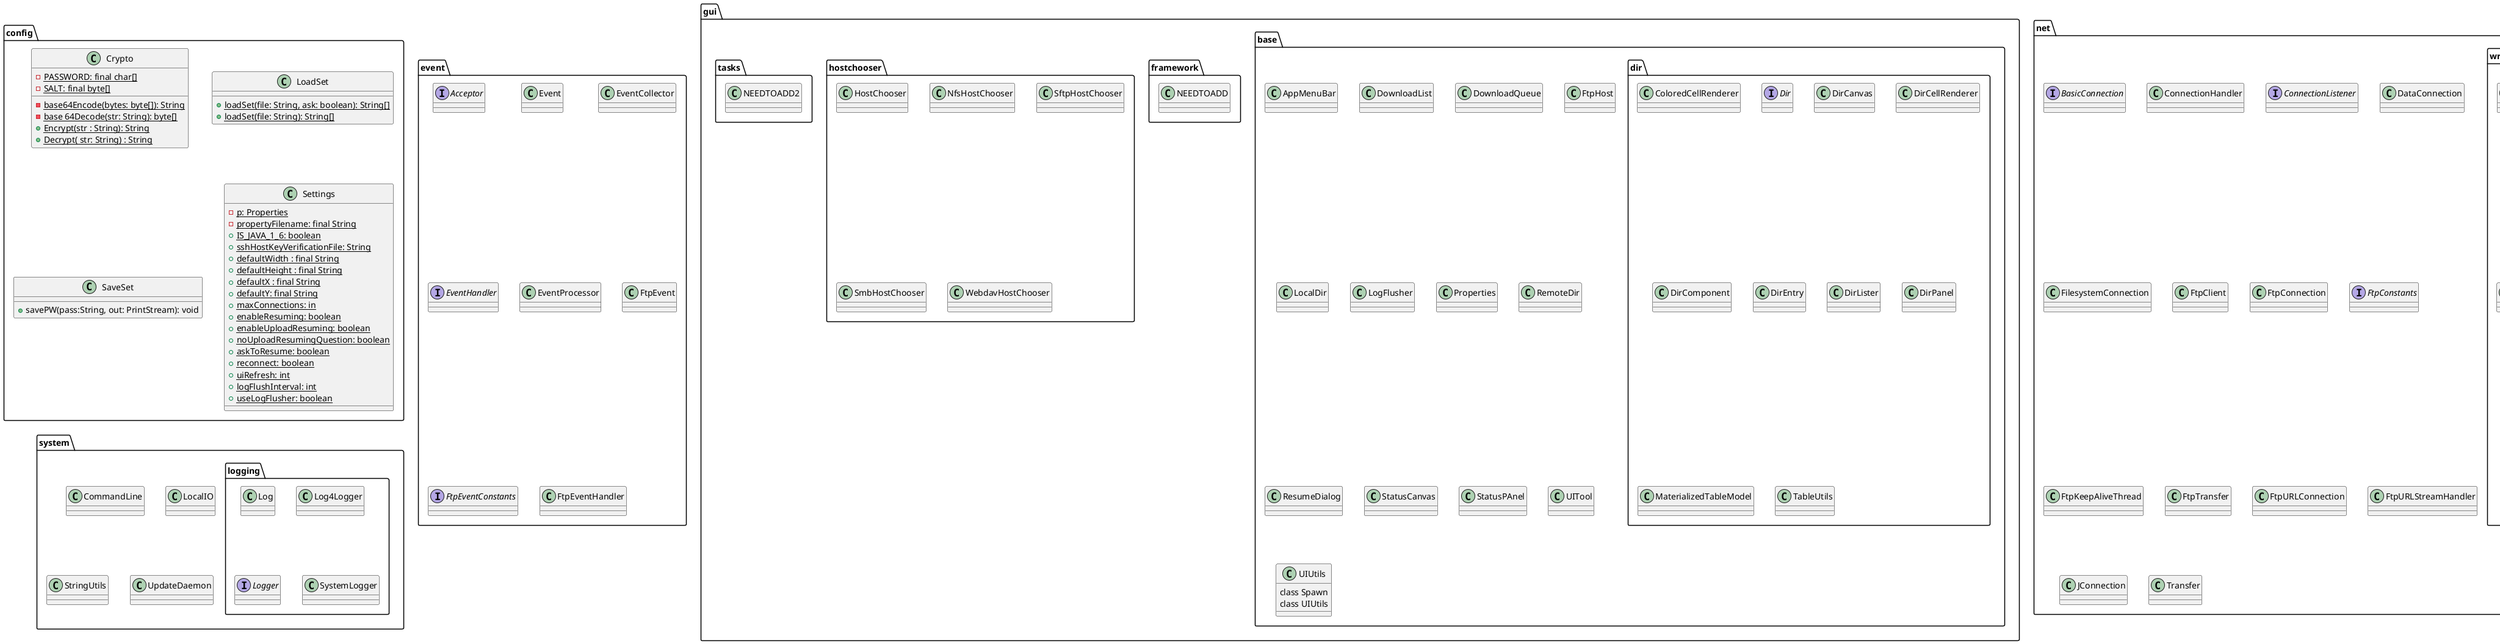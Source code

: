 @startuml
'https://plantuml.com/class-diagram

package config {
    class Crypto{
        - {static}PASSWORD: final char[]
        - {static} SALT: final byte[]
        - {static} base64Encode(bytes: byte[]): String
        - {static} base 64Decode(str: String): byte[]
        + {static} Encrypt(str : String): String
        + {static} Decrypt( str: String) : String
    }
    class LoadSet{
        + {static} loadSet(file: String, ask: boolean): String[]
        + {static} loadSet(file: String): String[]
    }

    class SaveSet{
        + savePW(pass:String, out: PrintStream): void

    }
    class Settings{
        - {static} p: Properties
        - {static} propertyFilename: final String
        + {static} IS_JAVA_1_6: boolean
        + {static} sshHostKeyVerificationFile: String
        + {static} defaultWidth : final String
        + {static} defaultHeight : final String
        + {static} defaultX : final String
        + {static} defaultY: final String
        + {static} maxConnections: in
        + {static} enableResuming: boolean
        + {static} enableUploadResuming: boolean
        + {static} noUploadResumingQuestion: boolean
        + {static} askToResume: boolean
        + {static} reconnect: boolean
        + {static} uiRefresh: int
        + {static} logFlushInterval: int
        + {static} useLogFlusher: boolean

    }
}
package event {
    interface Acceptor
    class Event
    class EventCollector
    interface EventHandler
    class EventProcessor
    class FtpEvent
    interface FtpEventConstants
    class FtpEventHandler
}
package gui{
    package base{
        package dir{
            class ColoredCellRenderer
            interface Dir
            class DirCanvas
            class DirCellRenderer
            class DirComponent
            class DirEntry
            class DirLister
            class DirPanel
            class MaterializedTableModel
            class TableUtils
        }
        class AppMenuBar
        class DownloadList
        class DownloadQueue
        class FtpHost
        class LocalDir
        class LogFlusher
        class Properties
        class RemoteDir
        class ResumeDialog
        class StatusCanvas
        class StatusPAnel
        class UITool
        class UIUtils{
        class Spawn
        class UIUtils
        }
    }
    package framework{
        class NEEDTOADD
    }
    package hostchooser{
        class HostChooser
        class NfsHostChooser
        class SftpHostChooser
        class SmbHostChooser
        class WebdavHostChooser
    }
    package tasks{
        class NEEDTOADD2
    }
}
package net{
    package servers{
        class FtpServer
        class FtpServerSocket
    }
    package wrappers{
        class HttpTransfer
        class NfsConnection
        class Sftp2Connection{
            class MyUserInfo
            class Sftp2Connection
        }
        class Sftp2Transfer
        class Sftp2URLConnection
        class SmbConnection
        class SmbTest
        class SmbTransfer
        class StartConnection
        class WebdavConnection
    }
    interface BasicConnection
    class ConnectionHandler
    interface ConnectionListener
    class DataConnection
    class FilesystemConnection
    class FtpClient
    class FtpConnection
    interface FtpConstants
    class FtpKeepAliveThread
    class FtpTransfer
    class FtpURLConnection
    class FtpURLStreamHandler
    class JConnection
    class Transfer
}
package system{
    package logging{
        class Log
        class Log4Logger
        interface Logger
        class SystemLogger
    }
    class CommandLine
    class LocalIO
    class StringUtils
    class UpdateDaemon
}
package tools{
    class FileSearch{
        class FileSearch
        class Getter
    }
    class HttpSpider{
        class Holer
        class HttpSpider
    }
    class RSSFeeder
    class RSSParser
    class Shell
}
package util{
    class JHostChooser
    class JRawConnection
    class JReciever
    class RawConnection
    class ZipFileCreator
}
class JFtp
class JFtpApplet


@enduml
